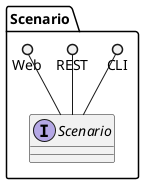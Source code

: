 @startuml

package "Scenario" {
    interface "Scenario" {

    }
    CLI ()-- "Scenario"
    REST ()-- "Scenario"
    Web ()-- "Scenario"

}


@enduml
